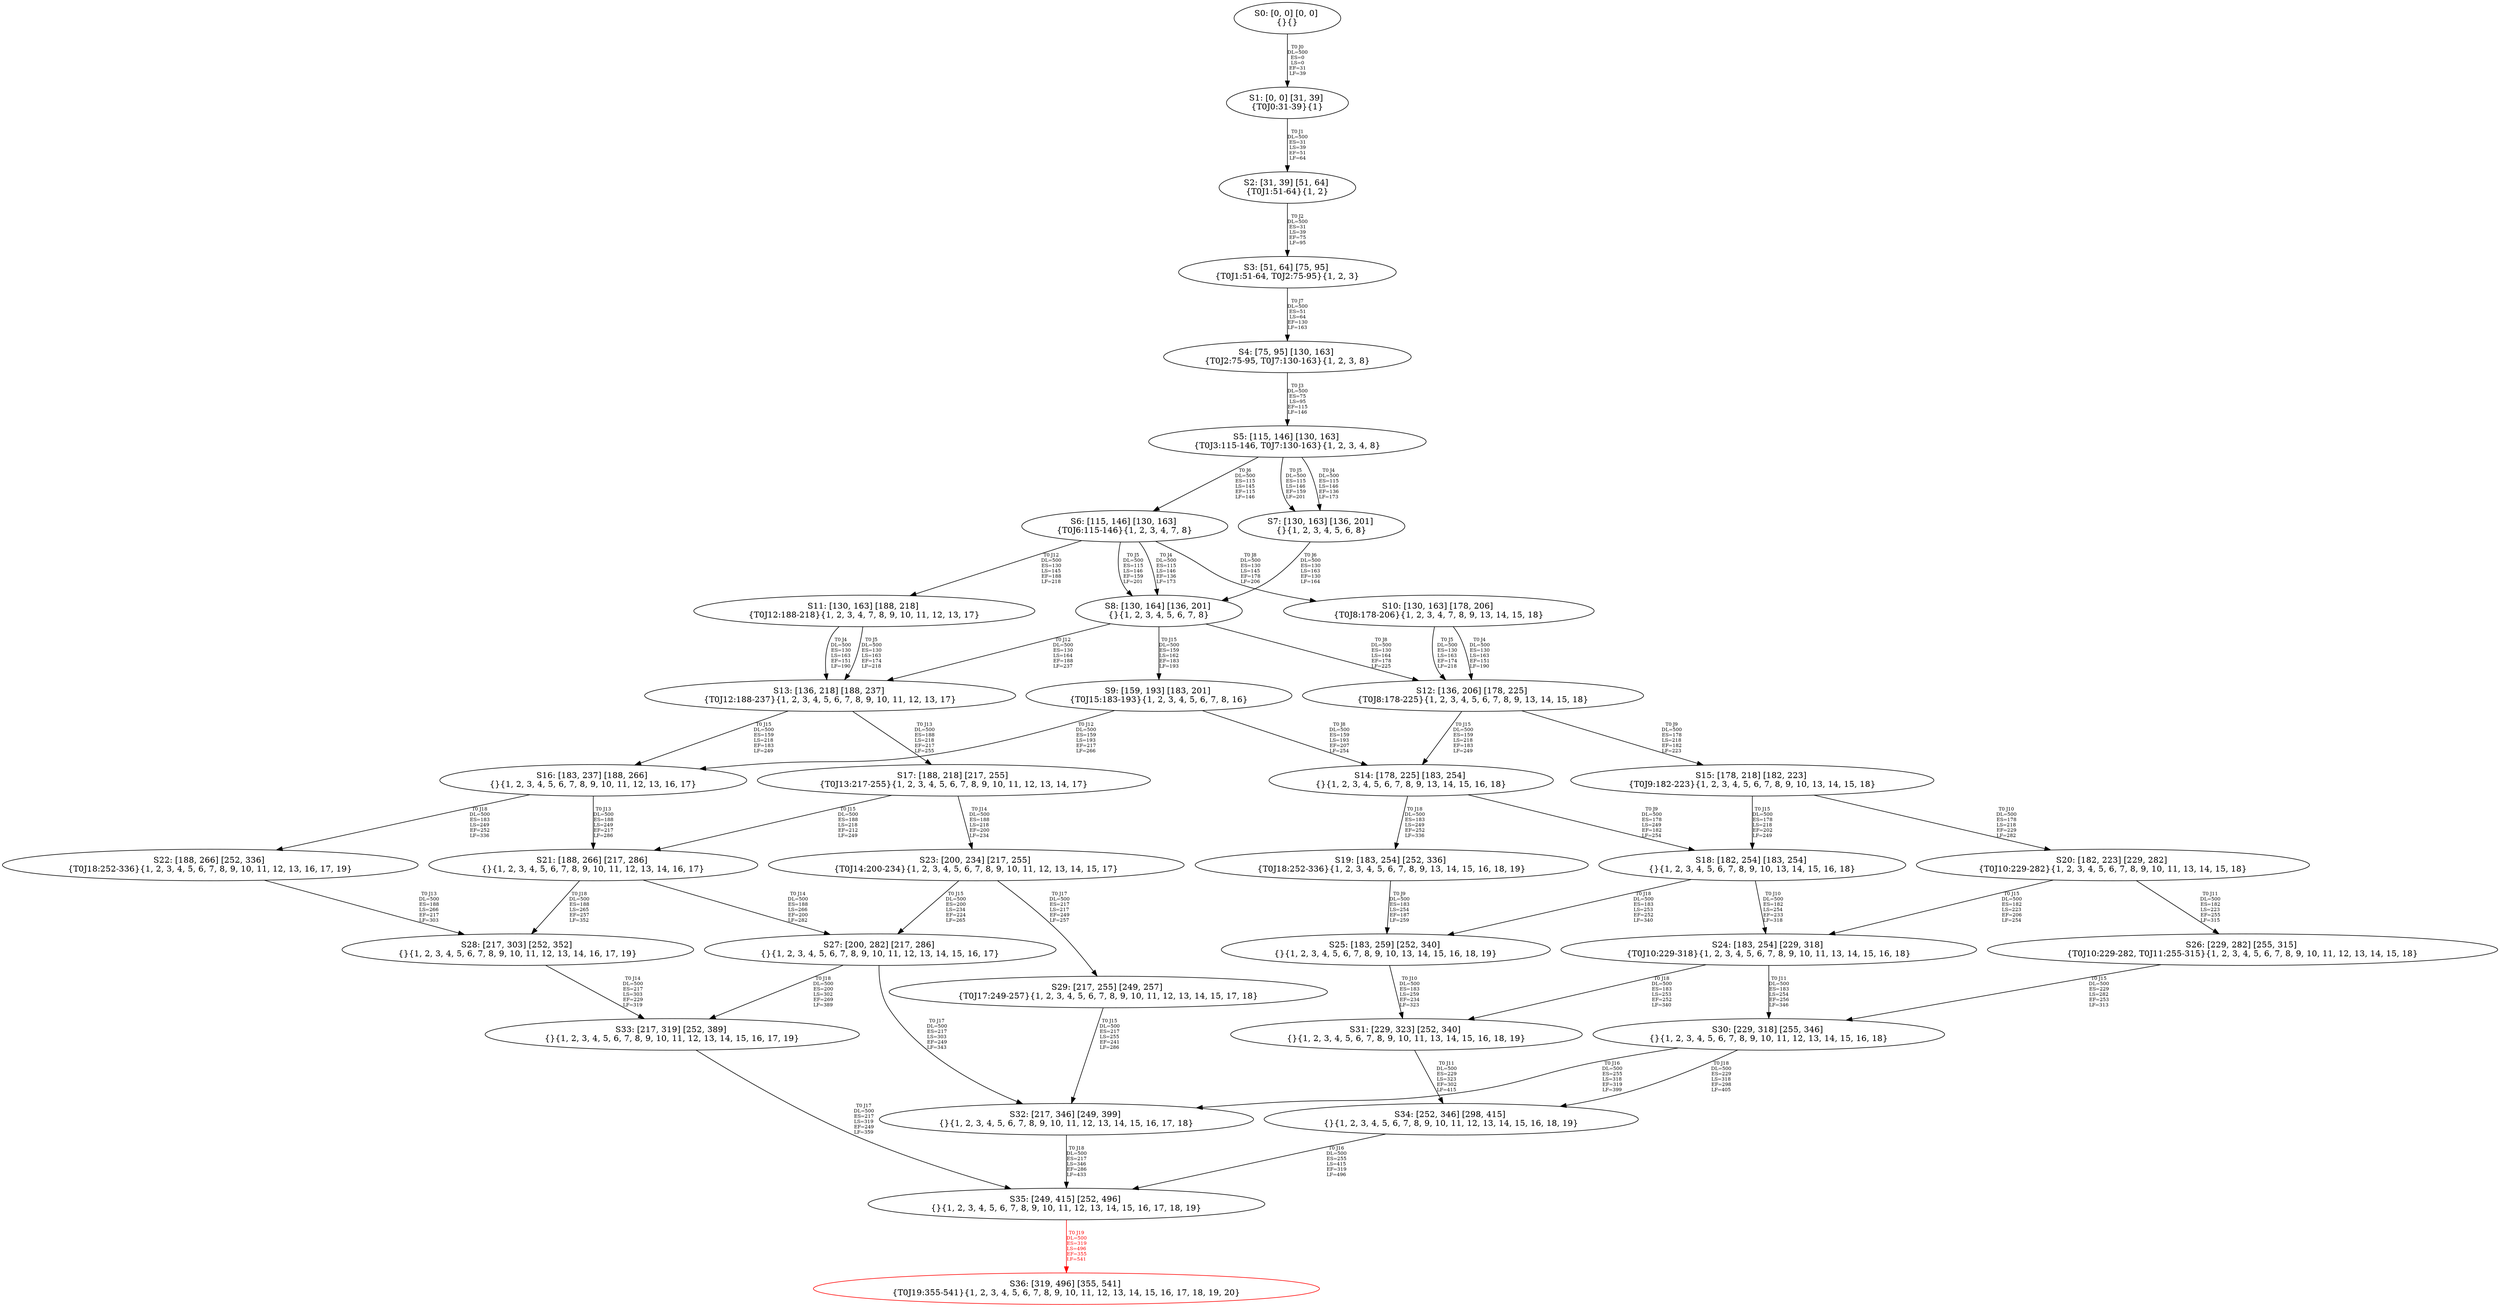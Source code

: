 digraph {
	S0[label="S0: [0, 0] [0, 0] \n{}{}"];
	S1[label="S1: [0, 0] [31, 39] \n{T0J0:31-39}{1}"];
	S2[label="S2: [31, 39] [51, 64] \n{T0J1:51-64}{1, 2}"];
	S3[label="S3: [51, 64] [75, 95] \n{T0J1:51-64, T0J2:75-95}{1, 2, 3}"];
	S4[label="S4: [75, 95] [130, 163] \n{T0J2:75-95, T0J7:130-163}{1, 2, 3, 8}"];
	S5[label="S5: [115, 146] [130, 163] \n{T0J3:115-146, T0J7:130-163}{1, 2, 3, 4, 8}"];
	S6[label="S6: [115, 146] [130, 163] \n{T0J6:115-146}{1, 2, 3, 4, 7, 8}"];
	S7[label="S7: [130, 163] [136, 201] \n{}{1, 2, 3, 4, 5, 6, 8}"];
	S8[label="S8: [130, 164] [136, 201] \n{}{1, 2, 3, 4, 5, 6, 7, 8}"];
	S9[label="S9: [159, 193] [183, 201] \n{T0J15:183-193}{1, 2, 3, 4, 5, 6, 7, 8, 16}"];
	S10[label="S10: [130, 163] [178, 206] \n{T0J8:178-206}{1, 2, 3, 4, 7, 8, 9, 13, 14, 15, 18}"];
	S11[label="S11: [130, 163] [188, 218] \n{T0J12:188-218}{1, 2, 3, 4, 7, 8, 9, 10, 11, 12, 13, 17}"];
	S12[label="S12: [136, 206] [178, 225] \n{T0J8:178-225}{1, 2, 3, 4, 5, 6, 7, 8, 9, 13, 14, 15, 18}"];
	S13[label="S13: [136, 218] [188, 237] \n{T0J12:188-237}{1, 2, 3, 4, 5, 6, 7, 8, 9, 10, 11, 12, 13, 17}"];
	S14[label="S14: [178, 225] [183, 254] \n{}{1, 2, 3, 4, 5, 6, 7, 8, 9, 13, 14, 15, 16, 18}"];
	S15[label="S15: [178, 218] [182, 223] \n{T0J9:182-223}{1, 2, 3, 4, 5, 6, 7, 8, 9, 10, 13, 14, 15, 18}"];
	S16[label="S16: [183, 237] [188, 266] \n{}{1, 2, 3, 4, 5, 6, 7, 8, 9, 10, 11, 12, 13, 16, 17}"];
	S17[label="S17: [188, 218] [217, 255] \n{T0J13:217-255}{1, 2, 3, 4, 5, 6, 7, 8, 9, 10, 11, 12, 13, 14, 17}"];
	S18[label="S18: [182, 254] [183, 254] \n{}{1, 2, 3, 4, 5, 6, 7, 8, 9, 10, 13, 14, 15, 16, 18}"];
	S19[label="S19: [183, 254] [252, 336] \n{T0J18:252-336}{1, 2, 3, 4, 5, 6, 7, 8, 9, 13, 14, 15, 16, 18, 19}"];
	S20[label="S20: [182, 223] [229, 282] \n{T0J10:229-282}{1, 2, 3, 4, 5, 6, 7, 8, 9, 10, 11, 13, 14, 15, 18}"];
	S21[label="S21: [188, 266] [217, 286] \n{}{1, 2, 3, 4, 5, 6, 7, 8, 9, 10, 11, 12, 13, 14, 16, 17}"];
	S22[label="S22: [188, 266] [252, 336] \n{T0J18:252-336}{1, 2, 3, 4, 5, 6, 7, 8, 9, 10, 11, 12, 13, 16, 17, 19}"];
	S23[label="S23: [200, 234] [217, 255] \n{T0J14:200-234}{1, 2, 3, 4, 5, 6, 7, 8, 9, 10, 11, 12, 13, 14, 15, 17}"];
	S24[label="S24: [183, 254] [229, 318] \n{T0J10:229-318}{1, 2, 3, 4, 5, 6, 7, 8, 9, 10, 11, 13, 14, 15, 16, 18}"];
	S25[label="S25: [183, 259] [252, 340] \n{}{1, 2, 3, 4, 5, 6, 7, 8, 9, 10, 13, 14, 15, 16, 18, 19}"];
	S26[label="S26: [229, 282] [255, 315] \n{T0J10:229-282, T0J11:255-315}{1, 2, 3, 4, 5, 6, 7, 8, 9, 10, 11, 12, 13, 14, 15, 18}"];
	S27[label="S27: [200, 282] [217, 286] \n{}{1, 2, 3, 4, 5, 6, 7, 8, 9, 10, 11, 12, 13, 14, 15, 16, 17}"];
	S28[label="S28: [217, 303] [252, 352] \n{}{1, 2, 3, 4, 5, 6, 7, 8, 9, 10, 11, 12, 13, 14, 16, 17, 19}"];
	S29[label="S29: [217, 255] [249, 257] \n{T0J17:249-257}{1, 2, 3, 4, 5, 6, 7, 8, 9, 10, 11, 12, 13, 14, 15, 17, 18}"];
	S30[label="S30: [229, 318] [255, 346] \n{}{1, 2, 3, 4, 5, 6, 7, 8, 9, 10, 11, 12, 13, 14, 15, 16, 18}"];
	S31[label="S31: [229, 323] [252, 340] \n{}{1, 2, 3, 4, 5, 6, 7, 8, 9, 10, 11, 13, 14, 15, 16, 18, 19}"];
	S32[label="S32: [217, 346] [249, 399] \n{}{1, 2, 3, 4, 5, 6, 7, 8, 9, 10, 11, 12, 13, 14, 15, 16, 17, 18}"];
	S33[label="S33: [217, 319] [252, 389] \n{}{1, 2, 3, 4, 5, 6, 7, 8, 9, 10, 11, 12, 13, 14, 15, 16, 17, 19}"];
	S34[label="S34: [252, 346] [298, 415] \n{}{1, 2, 3, 4, 5, 6, 7, 8, 9, 10, 11, 12, 13, 14, 15, 16, 18, 19}"];
	S35[label="S35: [249, 415] [252, 496] \n{}{1, 2, 3, 4, 5, 6, 7, 8, 9, 10, 11, 12, 13, 14, 15, 16, 17, 18, 19}"];
	S36[label="S36: [319, 496] [355, 541] \n{T0J19:355-541}{1, 2, 3, 4, 5, 6, 7, 8, 9, 10, 11, 12, 13, 14, 15, 16, 17, 18, 19, 20}"];
	S0 -> S1[label="T0 J0\nDL=500\nES=0\nLS=0\nEF=31\nLF=39",fontsize=8];
	S1 -> S2[label="T0 J1\nDL=500\nES=31\nLS=39\nEF=51\nLF=64",fontsize=8];
	S2 -> S3[label="T0 J2\nDL=500\nES=31\nLS=39\nEF=75\nLF=95",fontsize=8];
	S3 -> S4[label="T0 J7\nDL=500\nES=51\nLS=64\nEF=130\nLF=163",fontsize=8];
	S4 -> S5[label="T0 J3\nDL=500\nES=75\nLS=95\nEF=115\nLF=146",fontsize=8];
	S5 -> S7[label="T0 J4\nDL=500\nES=115\nLS=146\nEF=136\nLF=173",fontsize=8];
	S5 -> S7[label="T0 J5\nDL=500\nES=115\nLS=146\nEF=159\nLF=201",fontsize=8];
	S5 -> S6[label="T0 J6\nDL=500\nES=115\nLS=145\nEF=115\nLF=146",fontsize=8];
	S6 -> S8[label="T0 J4\nDL=500\nES=115\nLS=146\nEF=136\nLF=173",fontsize=8];
	S6 -> S8[label="T0 J5\nDL=500\nES=115\nLS=146\nEF=159\nLF=201",fontsize=8];
	S6 -> S10[label="T0 J8\nDL=500\nES=130\nLS=145\nEF=178\nLF=206",fontsize=8];
	S6 -> S11[label="T0 J12\nDL=500\nES=130\nLS=145\nEF=188\nLF=218",fontsize=8];
	S7 -> S8[label="T0 J6\nDL=500\nES=130\nLS=163\nEF=130\nLF=164",fontsize=8];
	S8 -> S12[label="T0 J8\nDL=500\nES=130\nLS=164\nEF=178\nLF=225",fontsize=8];
	S8 -> S13[label="T0 J12\nDL=500\nES=130\nLS=164\nEF=188\nLF=237",fontsize=8];
	S8 -> S9[label="T0 J15\nDL=500\nES=159\nLS=162\nEF=183\nLF=193",fontsize=8];
	S9 -> S14[label="T0 J8\nDL=500\nES=159\nLS=193\nEF=207\nLF=254",fontsize=8];
	S9 -> S16[label="T0 J12\nDL=500\nES=159\nLS=193\nEF=217\nLF=266",fontsize=8];
	S10 -> S12[label="T0 J4\nDL=500\nES=130\nLS=163\nEF=151\nLF=190",fontsize=8];
	S10 -> S12[label="T0 J5\nDL=500\nES=130\nLS=163\nEF=174\nLF=218",fontsize=8];
	S11 -> S13[label="T0 J4\nDL=500\nES=130\nLS=163\nEF=151\nLF=190",fontsize=8];
	S11 -> S13[label="T0 J5\nDL=500\nES=130\nLS=163\nEF=174\nLF=218",fontsize=8];
	S12 -> S15[label="T0 J9\nDL=500\nES=178\nLS=218\nEF=182\nLF=223",fontsize=8];
	S12 -> S14[label="T0 J15\nDL=500\nES=159\nLS=218\nEF=183\nLF=249",fontsize=8];
	S13 -> S17[label="T0 J13\nDL=500\nES=188\nLS=218\nEF=217\nLF=255",fontsize=8];
	S13 -> S16[label="T0 J15\nDL=500\nES=159\nLS=218\nEF=183\nLF=249",fontsize=8];
	S14 -> S18[label="T0 J9\nDL=500\nES=178\nLS=249\nEF=182\nLF=254",fontsize=8];
	S14 -> S19[label="T0 J18\nDL=500\nES=183\nLS=249\nEF=252\nLF=336",fontsize=8];
	S15 -> S20[label="T0 J10\nDL=500\nES=178\nLS=218\nEF=229\nLF=282",fontsize=8];
	S15 -> S18[label="T0 J15\nDL=500\nES=178\nLS=218\nEF=202\nLF=249",fontsize=8];
	S16 -> S21[label="T0 J13\nDL=500\nES=188\nLS=249\nEF=217\nLF=286",fontsize=8];
	S16 -> S22[label="T0 J18\nDL=500\nES=183\nLS=249\nEF=252\nLF=336",fontsize=8];
	S17 -> S23[label="T0 J14\nDL=500\nES=188\nLS=218\nEF=200\nLF=234",fontsize=8];
	S17 -> S21[label="T0 J15\nDL=500\nES=188\nLS=218\nEF=212\nLF=249",fontsize=8];
	S18 -> S24[label="T0 J10\nDL=500\nES=182\nLS=254\nEF=233\nLF=318",fontsize=8];
	S18 -> S25[label="T0 J18\nDL=500\nES=183\nLS=253\nEF=252\nLF=340",fontsize=8];
	S19 -> S25[label="T0 J9\nDL=500\nES=183\nLS=254\nEF=187\nLF=259",fontsize=8];
	S20 -> S26[label="T0 J11\nDL=500\nES=182\nLS=223\nEF=255\nLF=315",fontsize=8];
	S20 -> S24[label="T0 J15\nDL=500\nES=182\nLS=223\nEF=206\nLF=254",fontsize=8];
	S21 -> S27[label="T0 J14\nDL=500\nES=188\nLS=266\nEF=200\nLF=282",fontsize=8];
	S21 -> S28[label="T0 J18\nDL=500\nES=188\nLS=265\nEF=257\nLF=352",fontsize=8];
	S22 -> S28[label="T0 J13\nDL=500\nES=188\nLS=266\nEF=217\nLF=303",fontsize=8];
	S23 -> S27[label="T0 J15\nDL=500\nES=200\nLS=234\nEF=224\nLF=265",fontsize=8];
	S23 -> S29[label="T0 J17\nDL=500\nES=217\nLS=217\nEF=249\nLF=257",fontsize=8];
	S24 -> S30[label="T0 J11\nDL=500\nES=183\nLS=254\nEF=256\nLF=346",fontsize=8];
	S24 -> S31[label="T0 J18\nDL=500\nES=183\nLS=253\nEF=252\nLF=340",fontsize=8];
	S25 -> S31[label="T0 J10\nDL=500\nES=183\nLS=259\nEF=234\nLF=323",fontsize=8];
	S26 -> S30[label="T0 J15\nDL=500\nES=229\nLS=282\nEF=253\nLF=313",fontsize=8];
	S27 -> S32[label="T0 J17\nDL=500\nES=217\nLS=303\nEF=249\nLF=343",fontsize=8];
	S27 -> S33[label="T0 J18\nDL=500\nES=200\nLS=302\nEF=269\nLF=389",fontsize=8];
	S28 -> S33[label="T0 J14\nDL=500\nES=217\nLS=303\nEF=229\nLF=319",fontsize=8];
	S29 -> S32[label="T0 J15\nDL=500\nES=217\nLS=255\nEF=241\nLF=286",fontsize=8];
	S30 -> S32[label="T0 J16\nDL=500\nES=255\nLS=318\nEF=319\nLF=399",fontsize=8];
	S30 -> S34[label="T0 J18\nDL=500\nES=229\nLS=318\nEF=298\nLF=405",fontsize=8];
	S31 -> S34[label="T0 J11\nDL=500\nES=229\nLS=323\nEF=302\nLF=415",fontsize=8];
	S32 -> S35[label="T0 J18\nDL=500\nES=217\nLS=346\nEF=286\nLF=433",fontsize=8];
	S33 -> S35[label="T0 J17\nDL=500\nES=217\nLS=319\nEF=249\nLF=359",fontsize=8];
	S34 -> S35[label="T0 J16\nDL=500\nES=255\nLS=415\nEF=319\nLF=496",fontsize=8];
	S35 -> S36[label="T0 J19\nDL=500\nES=319\nLS=496\nEF=355\nLF=541",color=Red,fontcolor=Red,fontsize=8];
S36[color=Red];
}
